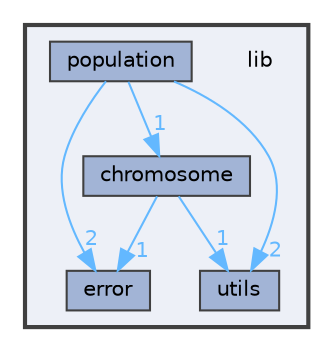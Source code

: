 digraph "lib"
{
 // LATEX_PDF_SIZE
  bgcolor="transparent";
  edge [fontname=Helvetica,fontsize=10,labelfontname=Helvetica,labelfontsize=10];
  node [fontname=Helvetica,fontsize=10,shape=box,height=0.2,width=0.4];
  compound=true
  subgraph clusterdir_97aefd0d527b934f1d99a682da8fe6a9 {
    graph [ bgcolor="#edf0f7", pencolor="grey25", label="", fontname=Helvetica,fontsize=10 style="filled,bold", URL="dir_97aefd0d527b934f1d99a682da8fe6a9.html",tooltip=""]
    dir_97aefd0d527b934f1d99a682da8fe6a9 [shape=plaintext, label="lib"];
  dir_28bd77c38ae26718d4d5cff1fc81c55c [label="chromosome", fillcolor="#a2b4d6", color="grey25", style="filled", URL="dir_28bd77c38ae26718d4d5cff1fc81c55c.html",tooltip=""];
  dir_10d26e58304c18eadb892a0e1b7b93de [label="error", fillcolor="#a2b4d6", color="grey25", style="filled", URL="dir_10d26e58304c18eadb892a0e1b7b93de.html",tooltip=""];
  dir_6e380214a40d15c3f3c80c4f7c122ba3 [label="population", fillcolor="#a2b4d6", color="grey25", style="filled", URL="dir_6e380214a40d15c3f3c80c4f7c122ba3.html",tooltip=""];
  dir_4ce02b87227cef1244bdd1fa3b12a08b [label="utils", fillcolor="#a2b4d6", color="grey25", style="filled", URL="dir_4ce02b87227cef1244bdd1fa3b12a08b.html",tooltip=""];
  }
  dir_28bd77c38ae26718d4d5cff1fc81c55c->dir_10d26e58304c18eadb892a0e1b7b93de [headlabel="1", labeldistance=1.5 headhref="dir_000000_000002.html" color="steelblue1" fontcolor="steelblue1"];
  dir_28bd77c38ae26718d4d5cff1fc81c55c->dir_4ce02b87227cef1244bdd1fa3b12a08b [headlabel="1", labeldistance=1.5 headhref="dir_000000_000016.html" color="steelblue1" fontcolor="steelblue1"];
  dir_6e380214a40d15c3f3c80c4f7c122ba3->dir_10d26e58304c18eadb892a0e1b7b93de [headlabel="2", labeldistance=1.5 headhref="dir_000013_000002.html" color="steelblue1" fontcolor="steelblue1"];
  dir_6e380214a40d15c3f3c80c4f7c122ba3->dir_4ce02b87227cef1244bdd1fa3b12a08b [headlabel="2", labeldistance=1.5 headhref="dir_000013_000016.html" color="steelblue1" fontcolor="steelblue1"];
  dir_6e380214a40d15c3f3c80c4f7c122ba3->dir_28bd77c38ae26718d4d5cff1fc81c55c [headlabel="1", labeldistance=1.5 headhref="dir_000013_000000.html" color="steelblue1" fontcolor="steelblue1"];
}
